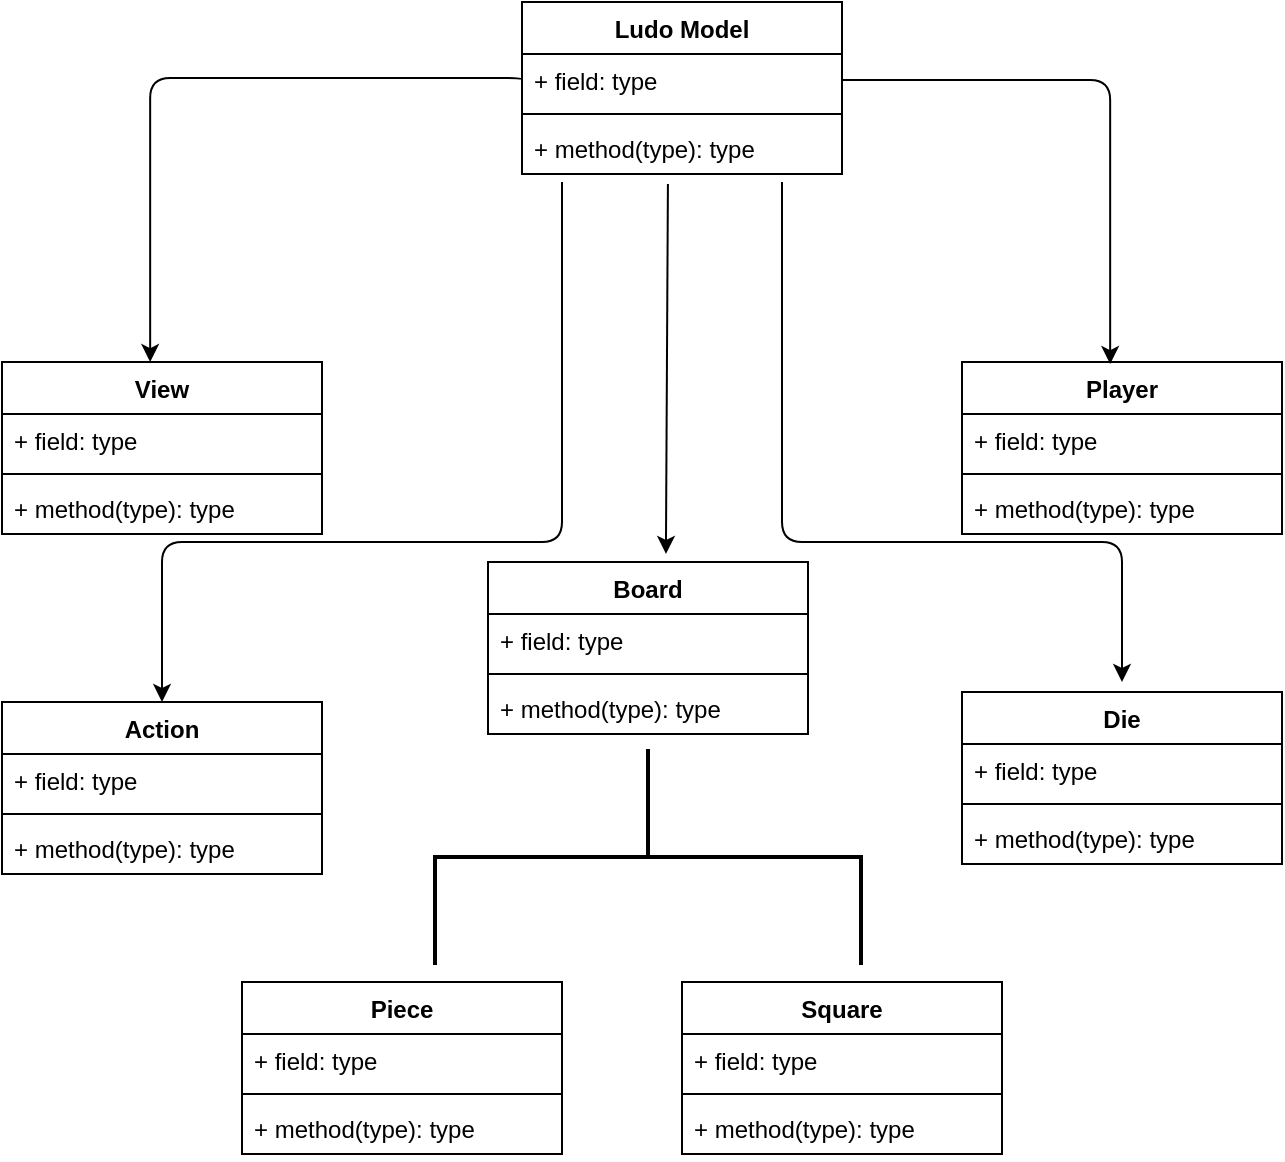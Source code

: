 <mxfile version="14.9.2" type="github">
  <diagram id="C5RBs43oDa-KdzZeNtuy" name="Page-1">
    <mxGraphModel dx="1355" dy="745" grid="1" gridSize="10" guides="1" tooltips="1" connect="1" arrows="1" fold="1" page="1" pageScale="1" pageWidth="827" pageHeight="1169" math="0" shadow="0">
      <root>
        <mxCell id="WIyWlLk6GJQsqaUBKTNV-0" />
        <mxCell id="WIyWlLk6GJQsqaUBKTNV-1" parent="WIyWlLk6GJQsqaUBKTNV-0" />
        <mxCell id="QQzJQnuIAVlLlUgSWYeH-0" value="View" style="swimlane;fontStyle=1;align=center;verticalAlign=top;childLayout=stackLayout;horizontal=1;startSize=26;horizontalStack=0;resizeParent=1;resizeParentMax=0;resizeLast=0;collapsible=1;marginBottom=0;" vertex="1" parent="WIyWlLk6GJQsqaUBKTNV-1">
          <mxGeometry x="110" y="290" width="160" height="86" as="geometry" />
        </mxCell>
        <mxCell id="QQzJQnuIAVlLlUgSWYeH-1" value="+ field: type" style="text;strokeColor=none;fillColor=none;align=left;verticalAlign=top;spacingLeft=4;spacingRight=4;overflow=hidden;rotatable=0;points=[[0,0.5],[1,0.5]];portConstraint=eastwest;" vertex="1" parent="QQzJQnuIAVlLlUgSWYeH-0">
          <mxGeometry y="26" width="160" height="26" as="geometry" />
        </mxCell>
        <mxCell id="QQzJQnuIAVlLlUgSWYeH-2" value="" style="line;strokeWidth=1;fillColor=none;align=left;verticalAlign=middle;spacingTop=-1;spacingLeft=3;spacingRight=3;rotatable=0;labelPosition=right;points=[];portConstraint=eastwest;" vertex="1" parent="QQzJQnuIAVlLlUgSWYeH-0">
          <mxGeometry y="52" width="160" height="8" as="geometry" />
        </mxCell>
        <mxCell id="QQzJQnuIAVlLlUgSWYeH-3" value="+ method(type): type" style="text;strokeColor=none;fillColor=none;align=left;verticalAlign=top;spacingLeft=4;spacingRight=4;overflow=hidden;rotatable=0;points=[[0,0.5],[1,0.5]];portConstraint=eastwest;" vertex="1" parent="QQzJQnuIAVlLlUgSWYeH-0">
          <mxGeometry y="60" width="160" height="26" as="geometry" />
        </mxCell>
        <mxCell id="QQzJQnuIAVlLlUgSWYeH-4" value="Ludo Model" style="swimlane;fontStyle=1;align=center;verticalAlign=top;childLayout=stackLayout;horizontal=1;startSize=26;horizontalStack=0;resizeParent=1;resizeParentMax=0;resizeLast=0;collapsible=1;marginBottom=0;" vertex="1" parent="WIyWlLk6GJQsqaUBKTNV-1">
          <mxGeometry x="370" y="110" width="160" height="86" as="geometry" />
        </mxCell>
        <mxCell id="QQzJQnuIAVlLlUgSWYeH-5" value="+ field: type" style="text;strokeColor=none;fillColor=none;align=left;verticalAlign=top;spacingLeft=4;spacingRight=4;overflow=hidden;rotatable=0;points=[[0,0.5],[1,0.5]];portConstraint=eastwest;" vertex="1" parent="QQzJQnuIAVlLlUgSWYeH-4">
          <mxGeometry y="26" width="160" height="26" as="geometry" />
        </mxCell>
        <mxCell id="QQzJQnuIAVlLlUgSWYeH-6" value="" style="line;strokeWidth=1;fillColor=none;align=left;verticalAlign=middle;spacingTop=-1;spacingLeft=3;spacingRight=3;rotatable=0;labelPosition=right;points=[];portConstraint=eastwest;" vertex="1" parent="QQzJQnuIAVlLlUgSWYeH-4">
          <mxGeometry y="52" width="160" height="8" as="geometry" />
        </mxCell>
        <mxCell id="QQzJQnuIAVlLlUgSWYeH-7" value="+ method(type): type" style="text;strokeColor=none;fillColor=none;align=left;verticalAlign=top;spacingLeft=4;spacingRight=4;overflow=hidden;rotatable=0;points=[[0,0.5],[1,0.5]];portConstraint=eastwest;" vertex="1" parent="QQzJQnuIAVlLlUgSWYeH-4">
          <mxGeometry y="60" width="160" height="26" as="geometry" />
        </mxCell>
        <mxCell id="QQzJQnuIAVlLlUgSWYeH-9" value="Player" style="swimlane;fontStyle=1;align=center;verticalAlign=top;childLayout=stackLayout;horizontal=1;startSize=26;horizontalStack=0;resizeParent=1;resizeParentMax=0;resizeLast=0;collapsible=1;marginBottom=0;" vertex="1" parent="WIyWlLk6GJQsqaUBKTNV-1">
          <mxGeometry x="590" y="290" width="160" height="86" as="geometry" />
        </mxCell>
        <mxCell id="QQzJQnuIAVlLlUgSWYeH-10" value="+ field: type" style="text;strokeColor=none;fillColor=none;align=left;verticalAlign=top;spacingLeft=4;spacingRight=4;overflow=hidden;rotatable=0;points=[[0,0.5],[1,0.5]];portConstraint=eastwest;" vertex="1" parent="QQzJQnuIAVlLlUgSWYeH-9">
          <mxGeometry y="26" width="160" height="26" as="geometry" />
        </mxCell>
        <mxCell id="QQzJQnuIAVlLlUgSWYeH-11" value="" style="line;strokeWidth=1;fillColor=none;align=left;verticalAlign=middle;spacingTop=-1;spacingLeft=3;spacingRight=3;rotatable=0;labelPosition=right;points=[];portConstraint=eastwest;" vertex="1" parent="QQzJQnuIAVlLlUgSWYeH-9">
          <mxGeometry y="52" width="160" height="8" as="geometry" />
        </mxCell>
        <mxCell id="QQzJQnuIAVlLlUgSWYeH-12" value="+ method(type): type" style="text;strokeColor=none;fillColor=none;align=left;verticalAlign=top;spacingLeft=4;spacingRight=4;overflow=hidden;rotatable=0;points=[[0,0.5],[1,0.5]];portConstraint=eastwest;" vertex="1" parent="QQzJQnuIAVlLlUgSWYeH-9">
          <mxGeometry y="60" width="160" height="26" as="geometry" />
        </mxCell>
        <mxCell id="QQzJQnuIAVlLlUgSWYeH-13" value="Action" style="swimlane;fontStyle=1;align=center;verticalAlign=top;childLayout=stackLayout;horizontal=1;startSize=26;horizontalStack=0;resizeParent=1;resizeParentMax=0;resizeLast=0;collapsible=1;marginBottom=0;" vertex="1" parent="WIyWlLk6GJQsqaUBKTNV-1">
          <mxGeometry x="110" y="460" width="160" height="86" as="geometry" />
        </mxCell>
        <mxCell id="QQzJQnuIAVlLlUgSWYeH-14" value="+ field: type" style="text;strokeColor=none;fillColor=none;align=left;verticalAlign=top;spacingLeft=4;spacingRight=4;overflow=hidden;rotatable=0;points=[[0,0.5],[1,0.5]];portConstraint=eastwest;" vertex="1" parent="QQzJQnuIAVlLlUgSWYeH-13">
          <mxGeometry y="26" width="160" height="26" as="geometry" />
        </mxCell>
        <mxCell id="QQzJQnuIAVlLlUgSWYeH-15" value="" style="line;strokeWidth=1;fillColor=none;align=left;verticalAlign=middle;spacingTop=-1;spacingLeft=3;spacingRight=3;rotatable=0;labelPosition=right;points=[];portConstraint=eastwest;" vertex="1" parent="QQzJQnuIAVlLlUgSWYeH-13">
          <mxGeometry y="52" width="160" height="8" as="geometry" />
        </mxCell>
        <mxCell id="QQzJQnuIAVlLlUgSWYeH-16" value="+ method(type): type" style="text;strokeColor=none;fillColor=none;align=left;verticalAlign=top;spacingLeft=4;spacingRight=4;overflow=hidden;rotatable=0;points=[[0,0.5],[1,0.5]];portConstraint=eastwest;" vertex="1" parent="QQzJQnuIAVlLlUgSWYeH-13">
          <mxGeometry y="60" width="160" height="26" as="geometry" />
        </mxCell>
        <mxCell id="QQzJQnuIAVlLlUgSWYeH-17" value="Die" style="swimlane;fontStyle=1;align=center;verticalAlign=top;childLayout=stackLayout;horizontal=1;startSize=26;horizontalStack=0;resizeParent=1;resizeParentMax=0;resizeLast=0;collapsible=1;marginBottom=0;" vertex="1" parent="WIyWlLk6GJQsqaUBKTNV-1">
          <mxGeometry x="590" y="455" width="160" height="86" as="geometry" />
        </mxCell>
        <mxCell id="QQzJQnuIAVlLlUgSWYeH-18" value="+ field: type" style="text;strokeColor=none;fillColor=none;align=left;verticalAlign=top;spacingLeft=4;spacingRight=4;overflow=hidden;rotatable=0;points=[[0,0.5],[1,0.5]];portConstraint=eastwest;" vertex="1" parent="QQzJQnuIAVlLlUgSWYeH-17">
          <mxGeometry y="26" width="160" height="26" as="geometry" />
        </mxCell>
        <mxCell id="QQzJQnuIAVlLlUgSWYeH-19" value="" style="line;strokeWidth=1;fillColor=none;align=left;verticalAlign=middle;spacingTop=-1;spacingLeft=3;spacingRight=3;rotatable=0;labelPosition=right;points=[];portConstraint=eastwest;" vertex="1" parent="QQzJQnuIAVlLlUgSWYeH-17">
          <mxGeometry y="52" width="160" height="8" as="geometry" />
        </mxCell>
        <mxCell id="QQzJQnuIAVlLlUgSWYeH-20" value="+ method(type): type" style="text;strokeColor=none;fillColor=none;align=left;verticalAlign=top;spacingLeft=4;spacingRight=4;overflow=hidden;rotatable=0;points=[[0,0.5],[1,0.5]];portConstraint=eastwest;" vertex="1" parent="QQzJQnuIAVlLlUgSWYeH-17">
          <mxGeometry y="60" width="160" height="26" as="geometry" />
        </mxCell>
        <mxCell id="QQzJQnuIAVlLlUgSWYeH-21" value="Board" style="swimlane;fontStyle=1;align=center;verticalAlign=top;childLayout=stackLayout;horizontal=1;startSize=26;horizontalStack=0;resizeParent=1;resizeParentMax=0;resizeLast=0;collapsible=1;marginBottom=0;" vertex="1" parent="WIyWlLk6GJQsqaUBKTNV-1">
          <mxGeometry x="353" y="390" width="160" height="86" as="geometry" />
        </mxCell>
        <mxCell id="QQzJQnuIAVlLlUgSWYeH-22" value="+ field: type" style="text;strokeColor=none;fillColor=none;align=left;verticalAlign=top;spacingLeft=4;spacingRight=4;overflow=hidden;rotatable=0;points=[[0,0.5],[1,0.5]];portConstraint=eastwest;" vertex="1" parent="QQzJQnuIAVlLlUgSWYeH-21">
          <mxGeometry y="26" width="160" height="26" as="geometry" />
        </mxCell>
        <mxCell id="QQzJQnuIAVlLlUgSWYeH-23" value="" style="line;strokeWidth=1;fillColor=none;align=left;verticalAlign=middle;spacingTop=-1;spacingLeft=3;spacingRight=3;rotatable=0;labelPosition=right;points=[];portConstraint=eastwest;" vertex="1" parent="QQzJQnuIAVlLlUgSWYeH-21">
          <mxGeometry y="52" width="160" height="8" as="geometry" />
        </mxCell>
        <mxCell id="QQzJQnuIAVlLlUgSWYeH-24" value="+ method(type): type" style="text;strokeColor=none;fillColor=none;align=left;verticalAlign=top;spacingLeft=4;spacingRight=4;overflow=hidden;rotatable=0;points=[[0,0.5],[1,0.5]];portConstraint=eastwest;" vertex="1" parent="QQzJQnuIAVlLlUgSWYeH-21">
          <mxGeometry y="60" width="160" height="26" as="geometry" />
        </mxCell>
        <mxCell id="QQzJQnuIAVlLlUgSWYeH-25" value="Piece" style="swimlane;fontStyle=1;align=center;verticalAlign=top;childLayout=stackLayout;horizontal=1;startSize=26;horizontalStack=0;resizeParent=1;resizeParentMax=0;resizeLast=0;collapsible=1;marginBottom=0;" vertex="1" parent="WIyWlLk6GJQsqaUBKTNV-1">
          <mxGeometry x="230" y="600" width="160" height="86" as="geometry" />
        </mxCell>
        <mxCell id="QQzJQnuIAVlLlUgSWYeH-26" value="+ field: type" style="text;strokeColor=none;fillColor=none;align=left;verticalAlign=top;spacingLeft=4;spacingRight=4;overflow=hidden;rotatable=0;points=[[0,0.5],[1,0.5]];portConstraint=eastwest;" vertex="1" parent="QQzJQnuIAVlLlUgSWYeH-25">
          <mxGeometry y="26" width="160" height="26" as="geometry" />
        </mxCell>
        <mxCell id="QQzJQnuIAVlLlUgSWYeH-27" value="" style="line;strokeWidth=1;fillColor=none;align=left;verticalAlign=middle;spacingTop=-1;spacingLeft=3;spacingRight=3;rotatable=0;labelPosition=right;points=[];portConstraint=eastwest;" vertex="1" parent="QQzJQnuIAVlLlUgSWYeH-25">
          <mxGeometry y="52" width="160" height="8" as="geometry" />
        </mxCell>
        <mxCell id="QQzJQnuIAVlLlUgSWYeH-28" value="+ method(type): type" style="text;strokeColor=none;fillColor=none;align=left;verticalAlign=top;spacingLeft=4;spacingRight=4;overflow=hidden;rotatable=0;points=[[0,0.5],[1,0.5]];portConstraint=eastwest;" vertex="1" parent="QQzJQnuIAVlLlUgSWYeH-25">
          <mxGeometry y="60" width="160" height="26" as="geometry" />
        </mxCell>
        <mxCell id="QQzJQnuIAVlLlUgSWYeH-29" value="Square" style="swimlane;fontStyle=1;align=center;verticalAlign=top;childLayout=stackLayout;horizontal=1;startSize=26;horizontalStack=0;resizeParent=1;resizeParentMax=0;resizeLast=0;collapsible=1;marginBottom=0;" vertex="1" parent="WIyWlLk6GJQsqaUBKTNV-1">
          <mxGeometry x="450" y="600" width="160" height="86" as="geometry" />
        </mxCell>
        <mxCell id="QQzJQnuIAVlLlUgSWYeH-30" value="+ field: type" style="text;strokeColor=none;fillColor=none;align=left;verticalAlign=top;spacingLeft=4;spacingRight=4;overflow=hidden;rotatable=0;points=[[0,0.5],[1,0.5]];portConstraint=eastwest;" vertex="1" parent="QQzJQnuIAVlLlUgSWYeH-29">
          <mxGeometry y="26" width="160" height="26" as="geometry" />
        </mxCell>
        <mxCell id="QQzJQnuIAVlLlUgSWYeH-31" value="" style="line;strokeWidth=1;fillColor=none;align=left;verticalAlign=middle;spacingTop=-1;spacingLeft=3;spacingRight=3;rotatable=0;labelPosition=right;points=[];portConstraint=eastwest;" vertex="1" parent="QQzJQnuIAVlLlUgSWYeH-29">
          <mxGeometry y="52" width="160" height="8" as="geometry" />
        </mxCell>
        <mxCell id="QQzJQnuIAVlLlUgSWYeH-32" value="+ method(type): type" style="text;strokeColor=none;fillColor=none;align=left;verticalAlign=top;spacingLeft=4;spacingRight=4;overflow=hidden;rotatable=0;points=[[0,0.5],[1,0.5]];portConstraint=eastwest;" vertex="1" parent="QQzJQnuIAVlLlUgSWYeH-29">
          <mxGeometry y="60" width="160" height="26" as="geometry" />
        </mxCell>
        <mxCell id="QQzJQnuIAVlLlUgSWYeH-34" value="" style="edgeStyle=elbowEdgeStyle;elbow=vertical;endArrow=classic;html=1;exitX=1;exitY=0.5;exitDx=0;exitDy=0;entryX=0.463;entryY=0.012;entryDx=0;entryDy=0;entryPerimeter=0;" edge="1" parent="WIyWlLk6GJQsqaUBKTNV-1" source="QQzJQnuIAVlLlUgSWYeH-5" target="QQzJQnuIAVlLlUgSWYeH-9">
          <mxGeometry width="50" height="50" relative="1" as="geometry">
            <mxPoint x="530" y="230" as="sourcePoint" />
            <mxPoint x="560" y="310" as="targetPoint" />
            <Array as="points">
              <mxPoint x="660" y="149" />
              <mxPoint x="550" y="150" />
            </Array>
          </mxGeometry>
        </mxCell>
        <mxCell id="QQzJQnuIAVlLlUgSWYeH-36" value="" style="edgeStyle=elbowEdgeStyle;elbow=vertical;endArrow=classic;html=1;exitX=0;exitY=0.5;exitDx=0;exitDy=0;entryX=0.463;entryY=0.012;entryDx=0;entryDy=0;entryPerimeter=0;" edge="1" parent="WIyWlLk6GJQsqaUBKTNV-1" source="QQzJQnuIAVlLlUgSWYeH-5">
          <mxGeometry width="50" height="50" relative="1" as="geometry">
            <mxPoint x="30" y="147.97" as="sourcePoint" />
            <mxPoint x="184.08" y="290.002" as="targetPoint" />
            <Array as="points">
              <mxPoint x="180" y="147.97" />
              <mxPoint x="70" y="148.97" />
            </Array>
          </mxGeometry>
        </mxCell>
        <mxCell id="QQzJQnuIAVlLlUgSWYeH-37" value="" style="endArrow=classic;html=1;exitX=0.456;exitY=1.192;exitDx=0;exitDy=0;exitPerimeter=0;entryX=0.556;entryY=-0.047;entryDx=0;entryDy=0;entryPerimeter=0;" edge="1" parent="WIyWlLk6GJQsqaUBKTNV-1" source="QQzJQnuIAVlLlUgSWYeH-7" target="QQzJQnuIAVlLlUgSWYeH-21">
          <mxGeometry width="50" height="50" relative="1" as="geometry">
            <mxPoint x="390" y="410" as="sourcePoint" />
            <mxPoint x="440" y="360" as="targetPoint" />
          </mxGeometry>
        </mxCell>
        <mxCell id="QQzJQnuIAVlLlUgSWYeH-38" value="" style="strokeWidth=2;html=1;shape=mxgraph.flowchart.annotation_2;align=left;labelPosition=right;pointerEvents=1;rotation=90;" vertex="1" parent="WIyWlLk6GJQsqaUBKTNV-1">
          <mxGeometry x="379" y="431" width="108" height="213" as="geometry" />
        </mxCell>
        <mxCell id="QQzJQnuIAVlLlUgSWYeH-39" value="" style="edgeStyle=elbowEdgeStyle;elbow=vertical;endArrow=classic;html=1;" edge="1" parent="WIyWlLk6GJQsqaUBKTNV-1">
          <mxGeometry width="50" height="50" relative="1" as="geometry">
            <mxPoint x="500" y="200" as="sourcePoint" />
            <mxPoint x="670" y="450" as="targetPoint" />
            <Array as="points">
              <mxPoint x="600" y="380" />
            </Array>
          </mxGeometry>
        </mxCell>
        <mxCell id="QQzJQnuIAVlLlUgSWYeH-41" value="" style="edgeStyle=elbowEdgeStyle;elbow=vertical;endArrow=classic;html=1;entryX=0.5;entryY=0;entryDx=0;entryDy=0;" edge="1" parent="WIyWlLk6GJQsqaUBKTNV-1" target="QQzJQnuIAVlLlUgSWYeH-13">
          <mxGeometry width="50" height="50" relative="1" as="geometry">
            <mxPoint x="390" y="200" as="sourcePoint" />
            <mxPoint x="379" y="278" as="targetPoint" />
            <Array as="points">
              <mxPoint x="300" y="380" />
            </Array>
          </mxGeometry>
        </mxCell>
      </root>
    </mxGraphModel>
  </diagram>
</mxfile>
